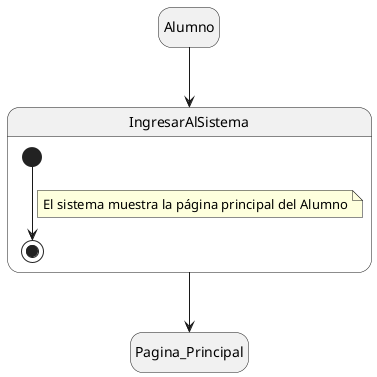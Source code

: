 @startuml IngresarAlSistema

hide empty description

state Alumno
state Pagina_Principal
state IngresarAlSistema{
    [*] --> [*]
    note on link
        El sistema muestra la página principal del Alumno
    end note
}

Alumno --> IngresarAlSistema
IngresarAlSistema --> Pagina_Principal

@enduml
